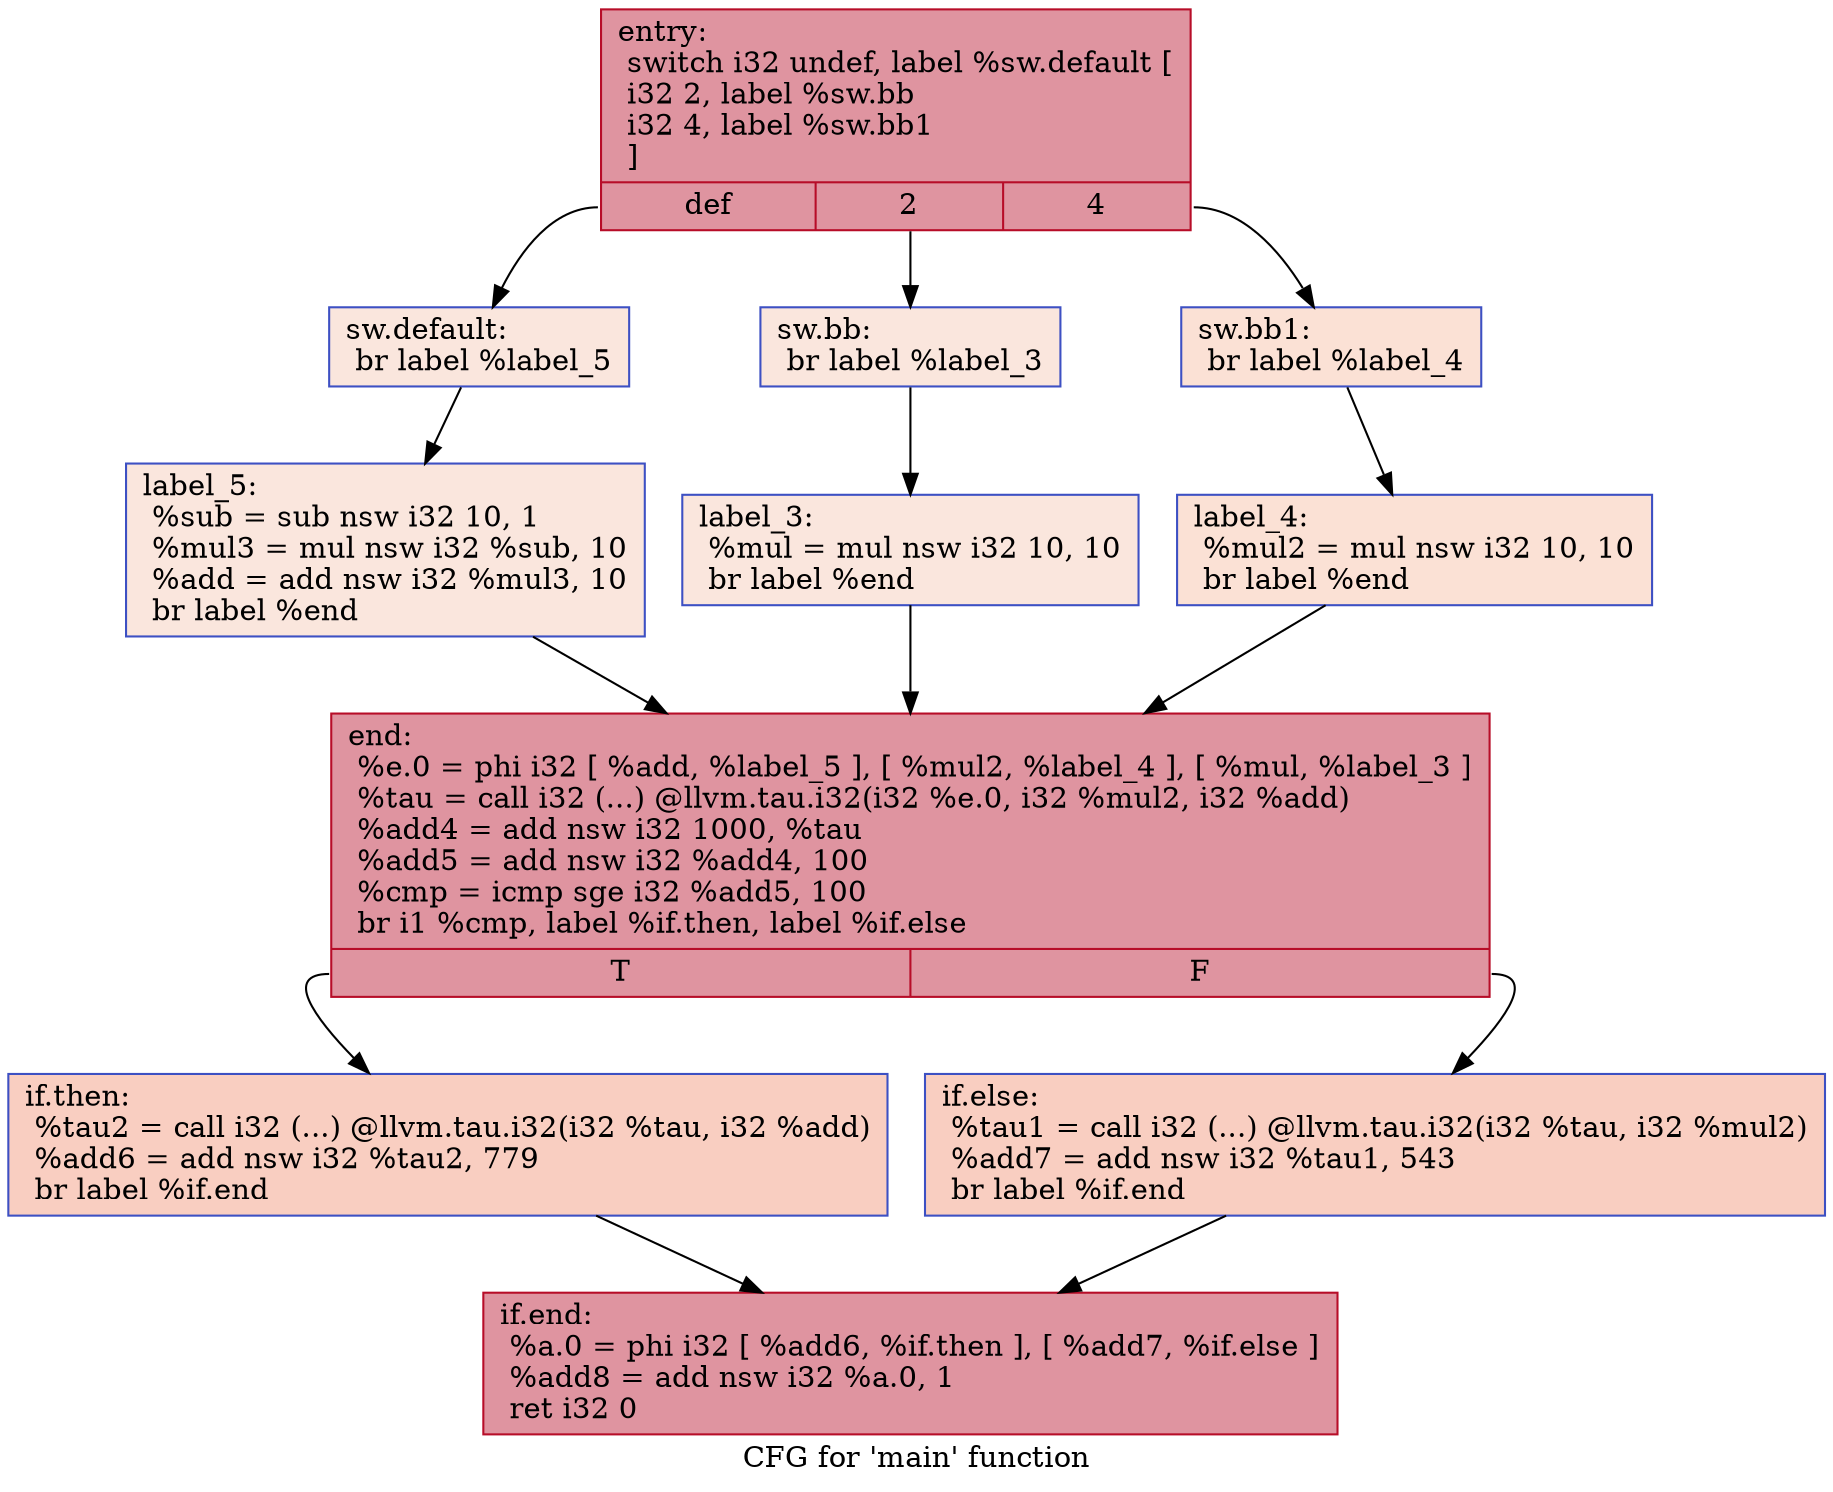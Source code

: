 digraph "CFG for 'main' function" {
	label="CFG for 'main' function";

	Node0x5593e260f9d0 [shape=record,color="#b70d28ff", style=filled, fillcolor="#b70d2870",label="{entry:\l  switch i32 undef, label %sw.default [\l    i32 2, label %sw.bb\l    i32 4, label %sw.bb1\l  ]\l|{<s0>def|<s1>2|<s2>4}}"];
	Node0x5593e260f9d0:s0 -> Node0x5593e260ff30;
	Node0x5593e260f9d0:s1 -> Node0x5593e260ffb0;
	Node0x5593e260f9d0:s2 -> Node0x5593e2610050;
	Node0x5593e260ffb0 [shape=record,color="#3d50c3ff", style=filled, fillcolor="#f3c7b170",label="{sw.bb:                                            \l  br label %label_3\l}"];
	Node0x5593e260ffb0 -> Node0x5593e26101e0;
	Node0x5593e2610050 [shape=record,color="#3d50c3ff", style=filled, fillcolor="#f7bca170",label="{sw.bb1:                                           \l  br label %label_4\l}"];
	Node0x5593e2610050 -> Node0x5593e26102c0;
	Node0x5593e260ff30 [shape=record,color="#3d50c3ff", style=filled, fillcolor="#f3c7b170",label="{sw.default:                                       \l  br label %label_5\l}"];
	Node0x5593e260ff30 -> Node0x5593e26103a0;
	Node0x5593e26101e0 [shape=record,color="#3d50c3ff", style=filled, fillcolor="#f3c7b170",label="{label_3:                                          \l  %mul = mul nsw i32 10, 10\l  br label %end\l}"];
	Node0x5593e26101e0 -> Node0x5593e2610560;
	Node0x5593e26102c0 [shape=record,color="#3d50c3ff", style=filled, fillcolor="#f7bca170",label="{label_4:                                          \l  %mul2 = mul nsw i32 10, 10\l  br label %end\l}"];
	Node0x5593e26102c0 -> Node0x5593e2610560;
	Node0x5593e26103a0 [shape=record,color="#3d50c3ff", style=filled, fillcolor="#f3c7b170",label="{label_5:                                          \l  %sub = sub nsw i32 10, 1\l  %mul3 = mul nsw i32 %sub, 10\l  %add = add nsw i32 %mul3, 10\l  br label %end\l}"];
	Node0x5593e26103a0 -> Node0x5593e2610560;
	Node0x5593e2610560 [shape=record,color="#b70d28ff", style=filled, fillcolor="#b70d2870",label="{end:                                              \l  %e.0 = phi i32 [ %add, %label_5 ], [ %mul2, %label_4 ], [ %mul, %label_3 ]\l  %tau = call i32 (...) @llvm.tau.i32(i32 %e.0, i32 %mul2, i32 %add)\l  %add4 = add nsw i32 1000, %tau\l  %add5 = add nsw i32 %add4, 100\l  %cmp = icmp sge i32 %add5, 100\l  br i1 %cmp, label %if.then, label %if.else\l|{<s0>T|<s1>F}}"];
	Node0x5593e2610560:s0 -> Node0x5593e2611040;
	Node0x5593e2610560:s1 -> Node0x5593e26110b0;
	Node0x5593e2611040 [shape=record,color="#3d50c3ff", style=filled, fillcolor="#f2907270",label="{if.then:                                          \l  %tau2 = call i32 (...) @llvm.tau.i32(i32 %tau, i32 %add)\l  %add6 = add nsw i32 %tau2, 779\l  br label %if.end\l}"];
	Node0x5593e2611040 -> Node0x5593e26113e0;
	Node0x5593e26110b0 [shape=record,color="#3d50c3ff", style=filled, fillcolor="#f2907270",label="{if.else:                                          \l  %tau1 = call i32 (...) @llvm.tau.i32(i32 %tau, i32 %mul2)\l  %add7 = add nsw i32 %tau1, 543\l  br label %if.end\l}"];
	Node0x5593e26110b0 -> Node0x5593e26113e0;
	Node0x5593e26113e0 [shape=record,color="#b70d28ff", style=filled, fillcolor="#b70d2870",label="{if.end:                                           \l  %a.0 = phi i32 [ %add6, %if.then ], [ %add7, %if.else ]\l  %add8 = add nsw i32 %a.0, 1\l  ret i32 0\l}"];
}
